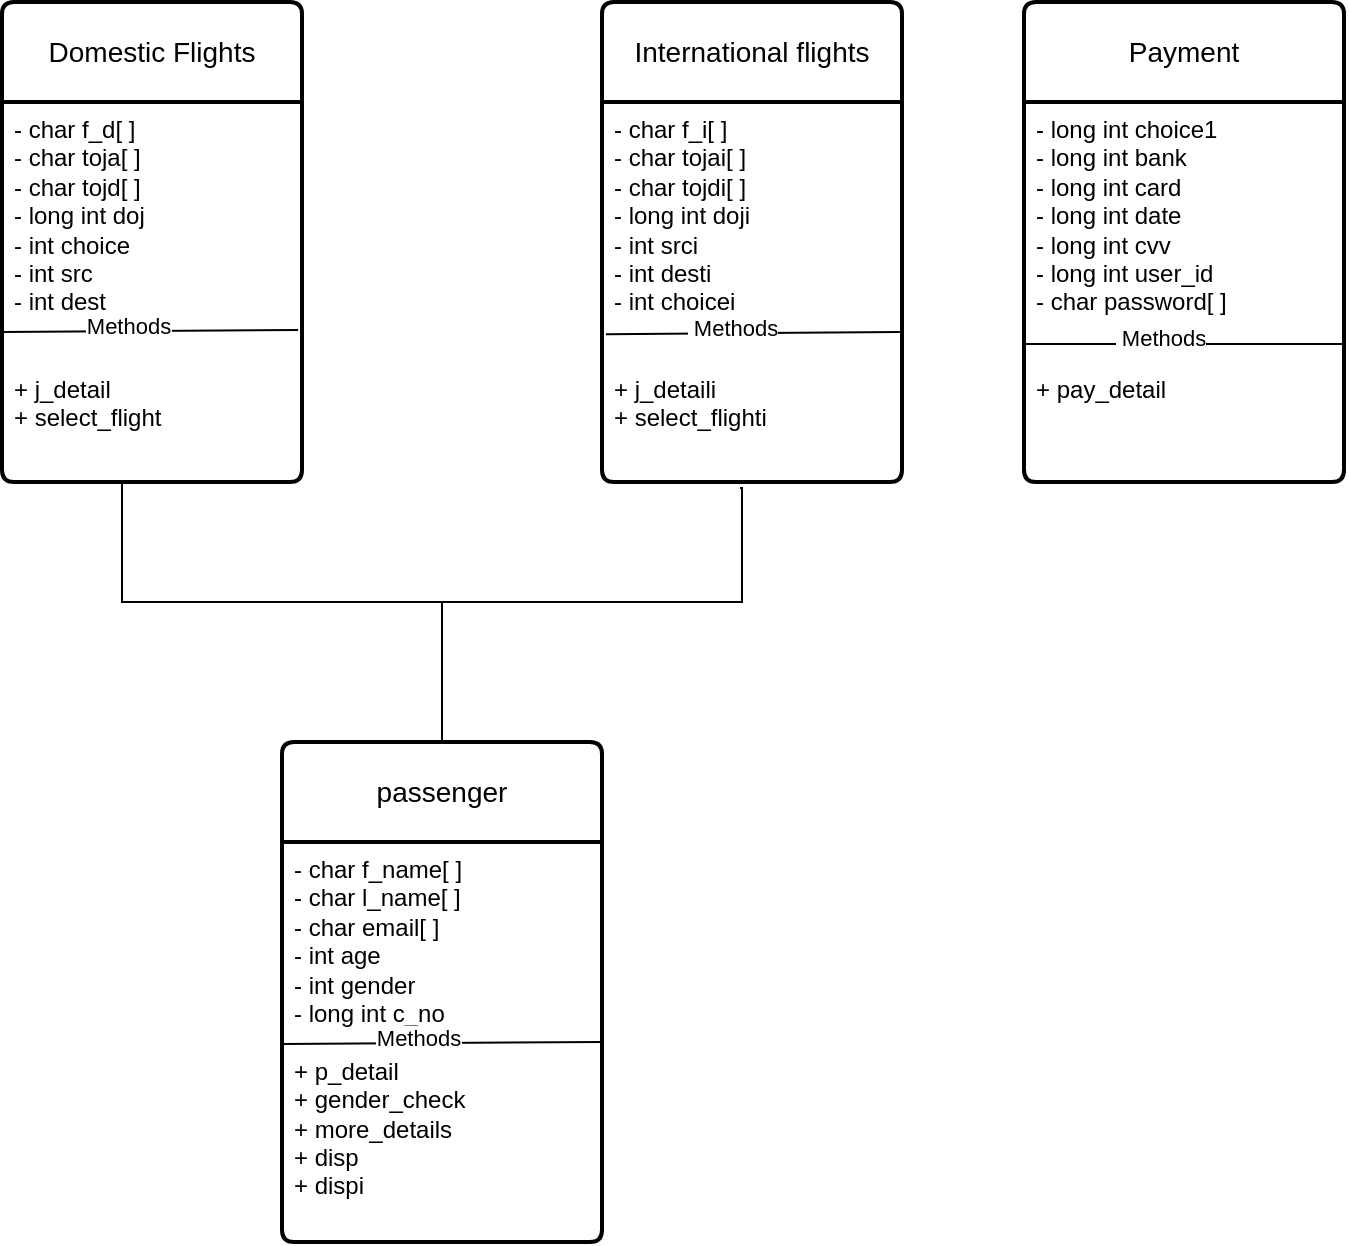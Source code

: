 <mxfile version="21.3.2" type="device">
  <diagram name="Page-1" id="1WCwmBmnhbWaIjDkn7tj">
    <mxGraphModel dx="1354" dy="676" grid="1" gridSize="10" guides="1" tooltips="1" connect="1" arrows="1" fold="1" page="1" pageScale="1" pageWidth="850" pageHeight="1100" math="0" shadow="0">
      <root>
        <mxCell id="0" />
        <mxCell id="1" parent="0" />
        <mxCell id="0W7yJdJV5J2ukGikacYv-9" style="edgeStyle=orthogonalEdgeStyle;rounded=0;orthogonalLoop=1;jettySize=auto;html=1;" edge="1" parent="1">
          <mxGeometry relative="1" as="geometry">
            <mxPoint x="360" y="450" as="targetPoint" />
            <mxPoint x="185" y="310" as="sourcePoint" />
            <Array as="points">
              <mxPoint x="200" y="310" />
              <mxPoint x="200" y="370" />
              <mxPoint x="360" y="370" />
              <mxPoint x="360" y="440" />
            </Array>
          </mxGeometry>
        </mxCell>
        <mxCell id="0W7yJdJV5J2ukGikacYv-8" value="" style="edgeStyle=orthogonalEdgeStyle;rounded=0;orthogonalLoop=1;jettySize=auto;html=1;exitX=0.46;exitY=1.016;exitDx=0;exitDy=0;exitPerimeter=0;" edge="1" parent="1" source="0W7yJdJV5J2ukGikacYv-13">
          <mxGeometry relative="1" as="geometry">
            <mxPoint x="570" y="190" as="sourcePoint" />
            <mxPoint x="360" y="450" as="targetPoint" />
            <Array as="points">
              <mxPoint x="510" y="313" />
              <mxPoint x="510" y="370" />
              <mxPoint x="360" y="370" />
            </Array>
          </mxGeometry>
        </mxCell>
        <mxCell id="0W7yJdJV5J2ukGikacYv-10" value="Domestic Flights" style="swimlane;childLayout=stackLayout;horizontal=1;startSize=50;horizontalStack=0;rounded=1;fontSize=14;fontStyle=0;strokeWidth=2;resizeParent=0;resizeLast=1;shadow=0;dashed=0;align=center;arcSize=4;whiteSpace=wrap;html=1;" vertex="1" parent="1">
          <mxGeometry x="140" y="70" width="150" height="240" as="geometry" />
        </mxCell>
        <mxCell id="0W7yJdJV5J2ukGikacYv-11" value="- char f_d[ ]&lt;br&gt;- char toja[ ]&lt;br&gt;- char tojd[ ]&lt;br&gt;- long int doj&lt;br&gt;- int choice&lt;br&gt;- int src&lt;br&gt;- int dest&lt;br&gt;&lt;br&gt;&lt;br&gt;+ j_detail&lt;br&gt;+ select_flight" style="align=left;strokeColor=none;fillColor=none;spacingLeft=4;fontSize=12;verticalAlign=top;resizable=0;rotatable=0;part=1;html=1;" vertex="1" parent="0W7yJdJV5J2ukGikacYv-10">
          <mxGeometry y="50" width="150" height="190" as="geometry" />
        </mxCell>
        <mxCell id="0W7yJdJV5J2ukGikacYv-15" value="" style="endArrow=none;html=1;rounded=0;exitX=0;exitY=0.605;exitDx=0;exitDy=0;exitPerimeter=0;entryX=0.987;entryY=0.6;entryDx=0;entryDy=0;entryPerimeter=0;" edge="1" parent="0W7yJdJV5J2ukGikacYv-10" source="0W7yJdJV5J2ukGikacYv-11" target="0W7yJdJV5J2ukGikacYv-11">
          <mxGeometry width="50" height="50" relative="1" as="geometry">
            <mxPoint y="160" as="sourcePoint" />
            <mxPoint x="150" y="160" as="targetPoint" />
            <Array as="points" />
          </mxGeometry>
        </mxCell>
        <mxCell id="0W7yJdJV5J2ukGikacYv-16" value="Methods" style="edgeLabel;html=1;align=center;verticalAlign=middle;resizable=0;points=[];" vertex="1" connectable="0" parent="0W7yJdJV5J2ukGikacYv-15">
          <mxGeometry x="-0.147" y="3" relative="1" as="geometry">
            <mxPoint as="offset" />
          </mxGeometry>
        </mxCell>
        <mxCell id="0W7yJdJV5J2ukGikacYv-17" value="Item" style="text;strokeColor=none;fillColor=none;spacingLeft=4;spacingRight=4;overflow=hidden;rotatable=0;points=[[0,0.5],[1,0.5]];portConstraint=eastwest;fontSize=12;whiteSpace=wrap;html=1;" vertex="1" parent="0W7yJdJV5J2ukGikacYv-10">
          <mxGeometry y="240" width="150" as="geometry" />
        </mxCell>
        <mxCell id="0W7yJdJV5J2ukGikacYv-12" value="International flights" style="swimlane;childLayout=stackLayout;horizontal=1;startSize=50;horizontalStack=0;rounded=1;fontSize=14;fontStyle=0;strokeWidth=2;resizeParent=0;resizeLast=1;shadow=0;dashed=0;align=center;arcSize=4;whiteSpace=wrap;html=1;" vertex="1" parent="1">
          <mxGeometry x="440" y="70" width="150" height="240" as="geometry" />
        </mxCell>
        <mxCell id="0W7yJdJV5J2ukGikacYv-13" value="- char f_i[ ]&lt;br&gt;- char tojai[ ]&lt;br&gt;- char tojdi[ ]&lt;br&gt;- long int doji&lt;br&gt;- int srci&lt;br&gt;- int desti&lt;br&gt;- int choicei&lt;br&gt;&lt;br&gt;&lt;br&gt;+ j_detaili&lt;br&gt;+ select_flighti" style="align=left;strokeColor=none;fillColor=none;spacingLeft=4;fontSize=12;verticalAlign=top;resizable=0;rotatable=0;part=1;html=1;" vertex="1" parent="0W7yJdJV5J2ukGikacYv-12">
          <mxGeometry y="50" width="150" height="190" as="geometry" />
        </mxCell>
        <mxCell id="0W7yJdJV5J2ukGikacYv-20" value="" style="endArrow=none;html=1;rounded=0;exitX=0.013;exitY=0.611;exitDx=0;exitDy=0;exitPerimeter=0;entryX=0.993;entryY=0.605;entryDx=0;entryDy=0;entryPerimeter=0;" edge="1" parent="0W7yJdJV5J2ukGikacYv-12" source="0W7yJdJV5J2ukGikacYv-13" target="0W7yJdJV5J2ukGikacYv-13">
          <mxGeometry width="50" height="50" relative="1" as="geometry">
            <mxPoint x="2" y="161" as="sourcePoint" />
            <mxPoint x="150" y="160" as="targetPoint" />
            <Array as="points" />
          </mxGeometry>
        </mxCell>
        <mxCell id="0W7yJdJV5J2ukGikacYv-21" value="&amp;nbsp;Methods" style="edgeLabel;html=1;align=center;verticalAlign=middle;resizable=0;points=[];" vertex="1" connectable="0" parent="0W7yJdJV5J2ukGikacYv-20">
          <mxGeometry x="-0.147" y="3" relative="1" as="geometry">
            <mxPoint as="offset" />
          </mxGeometry>
        </mxCell>
        <mxCell id="0W7yJdJV5J2ukGikacYv-27" style="edgeStyle=orthogonalEdgeStyle;rounded=0;orthogonalLoop=1;jettySize=auto;html=1;exitX=0.5;exitY=1;exitDx=0;exitDy=0;" edge="1" parent="0W7yJdJV5J2ukGikacYv-12" source="0W7yJdJV5J2ukGikacYv-13" target="0W7yJdJV5J2ukGikacYv-13">
          <mxGeometry relative="1" as="geometry" />
        </mxCell>
        <mxCell id="0W7yJdJV5J2ukGikacYv-22" value="passenger" style="swimlane;childLayout=stackLayout;horizontal=1;startSize=50;horizontalStack=0;rounded=1;fontSize=14;fontStyle=0;strokeWidth=2;resizeParent=0;resizeLast=1;shadow=0;dashed=0;align=center;arcSize=4;whiteSpace=wrap;html=1;" vertex="1" parent="1">
          <mxGeometry x="280" y="440" width="160" height="250" as="geometry" />
        </mxCell>
        <mxCell id="0W7yJdJV5J2ukGikacYv-23" value="- char f_name[ ]&lt;br&gt;- char l_name[ ]&lt;br&gt;- char email[ ]&lt;br&gt;- int age&lt;br&gt;- int gender&lt;br&gt;- long int c_no&lt;br&gt;&lt;br&gt;+ p_detail&lt;br&gt;+ gender_check&lt;br&gt;+ more_details&lt;br&gt;+ disp&lt;br&gt;+ dispi" style="align=left;strokeColor=none;fillColor=none;spacingLeft=4;fontSize=12;verticalAlign=top;resizable=0;rotatable=0;part=1;html=1;" vertex="1" parent="0W7yJdJV5J2ukGikacYv-22">
          <mxGeometry y="50" width="160" height="200" as="geometry" />
        </mxCell>
        <mxCell id="0W7yJdJV5J2ukGikacYv-25" value="" style="endArrow=none;html=1;rounded=0;exitX=0;exitY=0.605;exitDx=0;exitDy=0;exitPerimeter=0;entryX=1;entryY=0.5;entryDx=0;entryDy=0;" edge="1" parent="0W7yJdJV5J2ukGikacYv-22" target="0W7yJdJV5J2ukGikacYv-23">
          <mxGeometry width="50" height="50" relative="1" as="geometry">
            <mxPoint y="151" as="sourcePoint" />
            <mxPoint x="148" y="150" as="targetPoint" />
            <Array as="points" />
          </mxGeometry>
        </mxCell>
        <mxCell id="0W7yJdJV5J2ukGikacYv-26" value="Methods" style="edgeLabel;html=1;align=center;verticalAlign=middle;resizable=0;points=[];" vertex="1" connectable="0" parent="0W7yJdJV5J2ukGikacYv-25">
          <mxGeometry x="-0.147" y="3" relative="1" as="geometry">
            <mxPoint as="offset" />
          </mxGeometry>
        </mxCell>
        <mxCell id="0W7yJdJV5J2ukGikacYv-29" value="Payment" style="swimlane;childLayout=stackLayout;horizontal=1;startSize=50;horizontalStack=0;rounded=1;fontSize=14;fontStyle=0;strokeWidth=2;resizeParent=0;resizeLast=1;shadow=0;dashed=0;align=center;arcSize=4;whiteSpace=wrap;html=1;" vertex="1" parent="1">
          <mxGeometry x="651" y="70" width="160" height="240" as="geometry" />
        </mxCell>
        <mxCell id="0W7yJdJV5J2ukGikacYv-30" value="- long int choice1&lt;br&gt;- long int bank&lt;br&gt;- long int card&lt;br&gt;- long int date&lt;br&gt;- long int cvv&lt;br&gt;- long int user_id&lt;br&gt;- char password[ ]&lt;br&gt;&lt;br&gt;&lt;br&gt;+ pay_detail" style="align=left;strokeColor=none;fillColor=none;spacingLeft=4;fontSize=12;verticalAlign=top;resizable=0;rotatable=0;part=1;html=1;" vertex="1" parent="0W7yJdJV5J2ukGikacYv-29">
          <mxGeometry y="50" width="160" height="190" as="geometry" />
        </mxCell>
        <mxCell id="0W7yJdJV5J2ukGikacYv-33" value="" style="endArrow=none;html=1;rounded=0;exitX=0.013;exitY=0.611;exitDx=0;exitDy=0;exitPerimeter=0;entryX=1;entryY=0.637;entryDx=0;entryDy=0;entryPerimeter=0;" edge="1" parent="0W7yJdJV5J2ukGikacYv-29" target="0W7yJdJV5J2ukGikacYv-30">
          <mxGeometry width="50" height="50" relative="1" as="geometry">
            <mxPoint y="171" as="sourcePoint" />
            <mxPoint x="147" y="170" as="targetPoint" />
            <Array as="points" />
          </mxGeometry>
        </mxCell>
        <mxCell id="0W7yJdJV5J2ukGikacYv-34" value="&amp;nbsp;Methods" style="edgeLabel;html=1;align=center;verticalAlign=middle;resizable=0;points=[];" vertex="1" connectable="0" parent="0W7yJdJV5J2ukGikacYv-33">
          <mxGeometry x="-0.147" y="3" relative="1" as="geometry">
            <mxPoint as="offset" />
          </mxGeometry>
        </mxCell>
      </root>
    </mxGraphModel>
  </diagram>
</mxfile>
